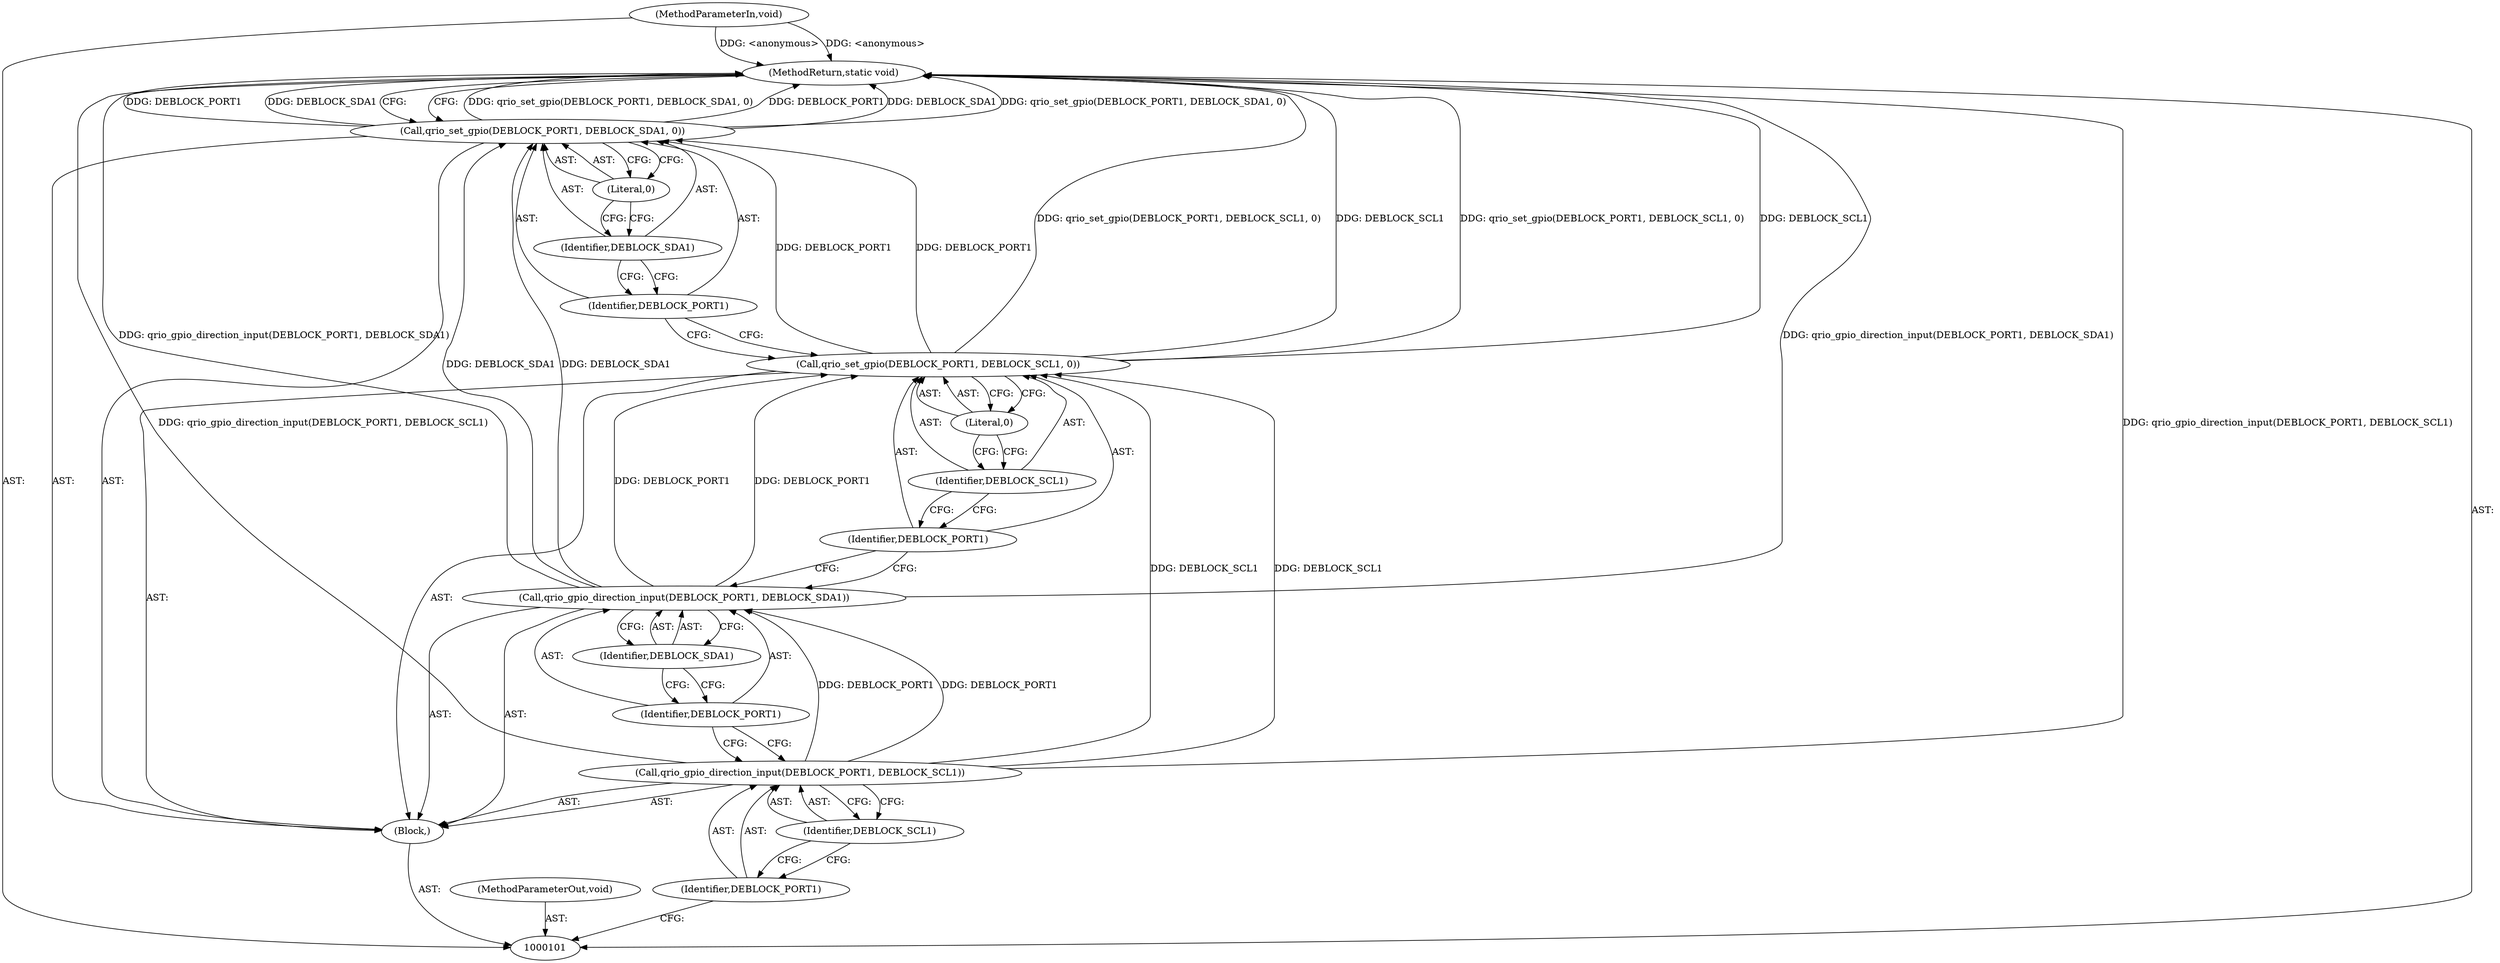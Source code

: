 digraph "1_u-boot_master_6" {
"1000118" [label="(MethodReturn,static void)"];
"1000102" [label="(MethodParameterIn,void)"];
"1000135" [label="(MethodParameterOut,void)"];
"1000103" [label="(Block,)"];
"1000104" [label="(Call,qrio_gpio_direction_input(DEBLOCK_PORT1, DEBLOCK_SCL1))"];
"1000105" [label="(Identifier,DEBLOCK_PORT1)"];
"1000106" [label="(Identifier,DEBLOCK_SCL1)"];
"1000107" [label="(Call,qrio_gpio_direction_input(DEBLOCK_PORT1, DEBLOCK_SDA1))"];
"1000108" [label="(Identifier,DEBLOCK_PORT1)"];
"1000109" [label="(Identifier,DEBLOCK_SDA1)"];
"1000110" [label="(Call,qrio_set_gpio(DEBLOCK_PORT1, DEBLOCK_SCL1, 0))"];
"1000111" [label="(Identifier,DEBLOCK_PORT1)"];
"1000112" [label="(Identifier,DEBLOCK_SCL1)"];
"1000113" [label="(Literal,0)"];
"1000114" [label="(Call,qrio_set_gpio(DEBLOCK_PORT1, DEBLOCK_SDA1, 0))"];
"1000115" [label="(Identifier,DEBLOCK_PORT1)"];
"1000116" [label="(Identifier,DEBLOCK_SDA1)"];
"1000117" [label="(Literal,0)"];
"1000118" -> "1000101"  [label="AST: "];
"1000118" -> "1000114"  [label="CFG: "];
"1000107" -> "1000118"  [label="DDG: qrio_gpio_direction_input(DEBLOCK_PORT1, DEBLOCK_SDA1)"];
"1000104" -> "1000118"  [label="DDG: qrio_gpio_direction_input(DEBLOCK_PORT1, DEBLOCK_SCL1)"];
"1000114" -> "1000118"  [label="DDG: qrio_set_gpio(DEBLOCK_PORT1, DEBLOCK_SDA1, 0)"];
"1000114" -> "1000118"  [label="DDG: DEBLOCK_PORT1"];
"1000114" -> "1000118"  [label="DDG: DEBLOCK_SDA1"];
"1000110" -> "1000118"  [label="DDG: qrio_set_gpio(DEBLOCK_PORT1, DEBLOCK_SCL1, 0)"];
"1000110" -> "1000118"  [label="DDG: DEBLOCK_SCL1"];
"1000102" -> "1000118"  [label="DDG: <anonymous>"];
"1000102" -> "1000101"  [label="AST: "];
"1000102" -> "1000118"  [label="DDG: <anonymous>"];
"1000135" -> "1000101"  [label="AST: "];
"1000103" -> "1000101"  [label="AST: "];
"1000104" -> "1000103"  [label="AST: "];
"1000107" -> "1000103"  [label="AST: "];
"1000110" -> "1000103"  [label="AST: "];
"1000114" -> "1000103"  [label="AST: "];
"1000104" -> "1000103"  [label="AST: "];
"1000104" -> "1000106"  [label="CFG: "];
"1000105" -> "1000104"  [label="AST: "];
"1000106" -> "1000104"  [label="AST: "];
"1000108" -> "1000104"  [label="CFG: "];
"1000104" -> "1000118"  [label="DDG: qrio_gpio_direction_input(DEBLOCK_PORT1, DEBLOCK_SCL1)"];
"1000104" -> "1000107"  [label="DDG: DEBLOCK_PORT1"];
"1000104" -> "1000110"  [label="DDG: DEBLOCK_SCL1"];
"1000105" -> "1000104"  [label="AST: "];
"1000105" -> "1000101"  [label="CFG: "];
"1000106" -> "1000105"  [label="CFG: "];
"1000106" -> "1000104"  [label="AST: "];
"1000106" -> "1000105"  [label="CFG: "];
"1000104" -> "1000106"  [label="CFG: "];
"1000107" -> "1000103"  [label="AST: "];
"1000107" -> "1000109"  [label="CFG: "];
"1000108" -> "1000107"  [label="AST: "];
"1000109" -> "1000107"  [label="AST: "];
"1000111" -> "1000107"  [label="CFG: "];
"1000107" -> "1000118"  [label="DDG: qrio_gpio_direction_input(DEBLOCK_PORT1, DEBLOCK_SDA1)"];
"1000104" -> "1000107"  [label="DDG: DEBLOCK_PORT1"];
"1000107" -> "1000110"  [label="DDG: DEBLOCK_PORT1"];
"1000107" -> "1000114"  [label="DDG: DEBLOCK_SDA1"];
"1000108" -> "1000107"  [label="AST: "];
"1000108" -> "1000104"  [label="CFG: "];
"1000109" -> "1000108"  [label="CFG: "];
"1000109" -> "1000107"  [label="AST: "];
"1000109" -> "1000108"  [label="CFG: "];
"1000107" -> "1000109"  [label="CFG: "];
"1000110" -> "1000103"  [label="AST: "];
"1000110" -> "1000113"  [label="CFG: "];
"1000111" -> "1000110"  [label="AST: "];
"1000112" -> "1000110"  [label="AST: "];
"1000113" -> "1000110"  [label="AST: "];
"1000115" -> "1000110"  [label="CFG: "];
"1000110" -> "1000118"  [label="DDG: qrio_set_gpio(DEBLOCK_PORT1, DEBLOCK_SCL1, 0)"];
"1000110" -> "1000118"  [label="DDG: DEBLOCK_SCL1"];
"1000107" -> "1000110"  [label="DDG: DEBLOCK_PORT1"];
"1000104" -> "1000110"  [label="DDG: DEBLOCK_SCL1"];
"1000110" -> "1000114"  [label="DDG: DEBLOCK_PORT1"];
"1000111" -> "1000110"  [label="AST: "];
"1000111" -> "1000107"  [label="CFG: "];
"1000112" -> "1000111"  [label="CFG: "];
"1000112" -> "1000110"  [label="AST: "];
"1000112" -> "1000111"  [label="CFG: "];
"1000113" -> "1000112"  [label="CFG: "];
"1000113" -> "1000110"  [label="AST: "];
"1000113" -> "1000112"  [label="CFG: "];
"1000110" -> "1000113"  [label="CFG: "];
"1000114" -> "1000103"  [label="AST: "];
"1000114" -> "1000117"  [label="CFG: "];
"1000115" -> "1000114"  [label="AST: "];
"1000116" -> "1000114"  [label="AST: "];
"1000117" -> "1000114"  [label="AST: "];
"1000118" -> "1000114"  [label="CFG: "];
"1000114" -> "1000118"  [label="DDG: qrio_set_gpio(DEBLOCK_PORT1, DEBLOCK_SDA1, 0)"];
"1000114" -> "1000118"  [label="DDG: DEBLOCK_PORT1"];
"1000114" -> "1000118"  [label="DDG: DEBLOCK_SDA1"];
"1000110" -> "1000114"  [label="DDG: DEBLOCK_PORT1"];
"1000107" -> "1000114"  [label="DDG: DEBLOCK_SDA1"];
"1000115" -> "1000114"  [label="AST: "];
"1000115" -> "1000110"  [label="CFG: "];
"1000116" -> "1000115"  [label="CFG: "];
"1000116" -> "1000114"  [label="AST: "];
"1000116" -> "1000115"  [label="CFG: "];
"1000117" -> "1000116"  [label="CFG: "];
"1000117" -> "1000114"  [label="AST: "];
"1000117" -> "1000116"  [label="CFG: "];
"1000114" -> "1000117"  [label="CFG: "];
}
